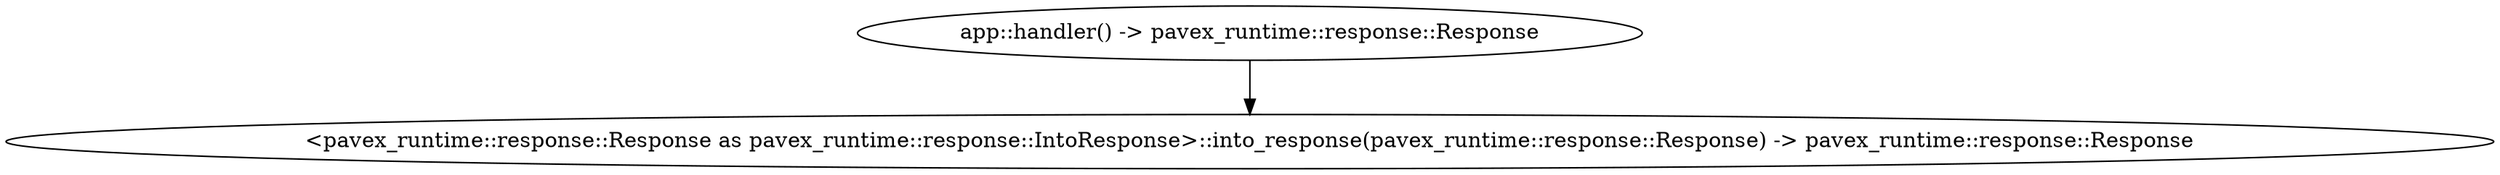digraph "* /any" {
    0 [ label = "app::handler() -> pavex_runtime::response::Response"]
    1 [ label = "<pavex_runtime::response::Response as pavex_runtime::response::IntoResponse>::into_response(pavex_runtime::response::Response) -> pavex_runtime::response::Response"]
    0 -> 1 [ ]
}
digraph "CONNECT /connect" {
    0 [ label = "app::handler() -> pavex_runtime::response::Response"]
    1 [ label = "<pavex_runtime::response::Response as pavex_runtime::response::IntoResponse>::into_response(pavex_runtime::response::Response) -> pavex_runtime::response::Response"]
    0 -> 1 [ ]
}
digraph "DELETE /delete" {
    0 [ label = "app::handler() -> pavex_runtime::response::Response"]
    1 [ label = "<pavex_runtime::response::Response as pavex_runtime::response::IntoResponse>::into_response(pavex_runtime::response::Response) -> pavex_runtime::response::Response"]
    0 -> 1 [ ]
}
digraph "GET /get" {
    0 [ label = "app::handler() -> pavex_runtime::response::Response"]
    1 [ label = "<pavex_runtime::response::Response as pavex_runtime::response::IntoResponse>::into_response(pavex_runtime::response::Response) -> pavex_runtime::response::Response"]
    0 -> 1 [ ]
}
digraph "HEAD /head" {
    0 [ label = "app::handler() -> pavex_runtime::response::Response"]
    1 [ label = "<pavex_runtime::response::Response as pavex_runtime::response::IntoResponse>::into_response(pavex_runtime::response::Response) -> pavex_runtime::response::Response"]
    0 -> 1 [ ]
}
digraph "PATCH | POST /mixed" {
    0 [ label = "app::handler() -> pavex_runtime::response::Response"]
    1 [ label = "<pavex_runtime::response::Response as pavex_runtime::response::IntoResponse>::into_response(pavex_runtime::response::Response) -> pavex_runtime::response::Response"]
    0 -> 1 [ ]
}
digraph "OPTIONS /options" {
    0 [ label = "app::handler() -> pavex_runtime::response::Response"]
    1 [ label = "<pavex_runtime::response::Response as pavex_runtime::response::IntoResponse>::into_response(pavex_runtime::response::Response) -> pavex_runtime::response::Response"]
    0 -> 1 [ ]
}
digraph "PATCH /patch" {
    0 [ label = "app::handler() -> pavex_runtime::response::Response"]
    1 [ label = "<pavex_runtime::response::Response as pavex_runtime::response::IntoResponse>::into_response(pavex_runtime::response::Response) -> pavex_runtime::response::Response"]
    0 -> 1 [ ]
}
digraph "POST /post" {
    0 [ label = "app::handler() -> pavex_runtime::response::Response"]
    1 [ label = "<pavex_runtime::response::Response as pavex_runtime::response::IntoResponse>::into_response(pavex_runtime::response::Response) -> pavex_runtime::response::Response"]
    0 -> 1 [ ]
}
digraph "PUT /put" {
    0 [ label = "app::handler() -> pavex_runtime::response::Response"]
    1 [ label = "<pavex_runtime::response::Response as pavex_runtime::response::IntoResponse>::into_response(pavex_runtime::response::Response) -> pavex_runtime::response::Response"]
    0 -> 1 [ ]
}
digraph "TRACE /trace" {
    0 [ label = "app::handler() -> pavex_runtime::response::Response"]
    1 [ label = "<pavex_runtime::response::Response as pavex_runtime::response::IntoResponse>::into_response(pavex_runtime::response::Response) -> pavex_runtime::response::Response"]
    0 -> 1 [ ]
}
digraph app_state {
    0 [ label = "crate::ApplicationState() -> crate::ApplicationState"]
}